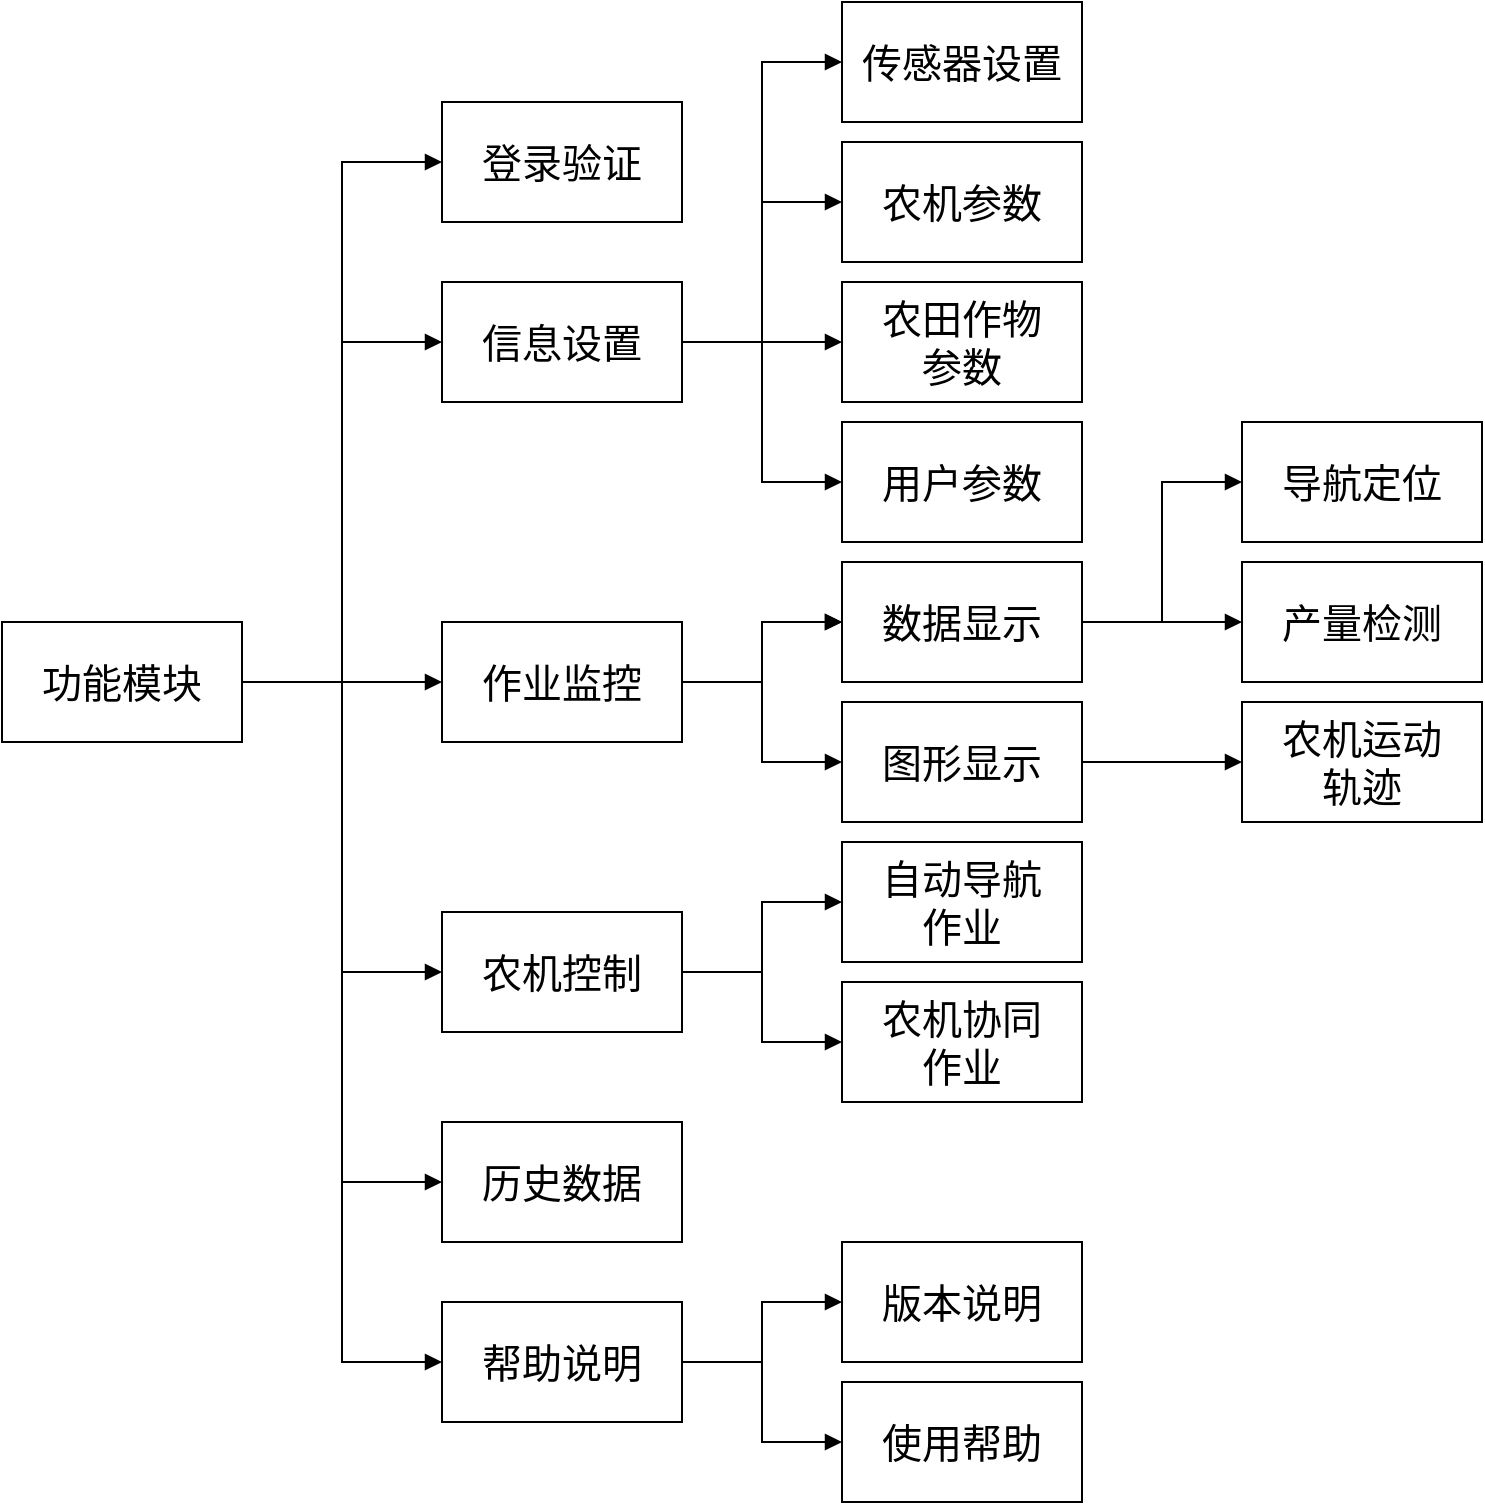 <mxfile version="24.4.7" type="github">
  <diagram name="第 1 页" id="ZpHPX6bWYg99c5vZ63_P">
    <mxGraphModel dx="1793" dy="945" grid="1" gridSize="10" guides="1" tooltips="1" connect="1" arrows="1" fold="1" page="1" pageScale="1" pageWidth="1654" pageHeight="1169" math="0" shadow="0">
      <root>
        <mxCell id="0" />
        <mxCell id="1" parent="0" />
        <mxCell id="z3YLw4hZwXDZroFDit46-4" value="" style="edgeStyle=orthogonalEdgeStyle;rounded=0;orthogonalLoop=1;jettySize=auto;html=1;endArrow=block;endFill=1;" edge="1" parent="1" source="z3YLw4hZwXDZroFDit46-1" target="z3YLw4hZwXDZroFDit46-3">
          <mxGeometry relative="1" as="geometry">
            <Array as="points">
              <mxPoint x="470" y="440" />
              <mxPoint x="470" y="180" />
            </Array>
          </mxGeometry>
        </mxCell>
        <mxCell id="z3YLw4hZwXDZroFDit46-41" style="edgeStyle=orthogonalEdgeStyle;rounded=0;orthogonalLoop=1;jettySize=auto;html=1;entryX=0;entryY=0.5;entryDx=0;entryDy=0;strokeColor=default;align=center;verticalAlign=middle;fontFamily=Helvetica;fontSize=11;fontColor=default;labelBackgroundColor=default;endArrow=block;endFill=1;" edge="1" parent="1" source="z3YLw4hZwXDZroFDit46-1" target="z3YLw4hZwXDZroFDit46-12">
          <mxGeometry relative="1" as="geometry" />
        </mxCell>
        <mxCell id="z3YLw4hZwXDZroFDit46-42" style="edgeStyle=orthogonalEdgeStyle;rounded=0;orthogonalLoop=1;jettySize=auto;html=1;entryX=0;entryY=0.5;entryDx=0;entryDy=0;strokeColor=default;align=center;verticalAlign=middle;fontFamily=Helvetica;fontSize=11;fontColor=default;labelBackgroundColor=default;endArrow=block;endFill=1;" edge="1" parent="1" source="z3YLw4hZwXDZroFDit46-1" target="z3YLw4hZwXDZroFDit46-6">
          <mxGeometry relative="1" as="geometry" />
        </mxCell>
        <mxCell id="z3YLw4hZwXDZroFDit46-45" style="edgeStyle=orthogonalEdgeStyle;rounded=0;orthogonalLoop=1;jettySize=auto;html=1;entryX=0;entryY=0.5;entryDx=0;entryDy=0;strokeColor=default;align=center;verticalAlign=middle;fontFamily=Helvetica;fontSize=11;fontColor=default;labelBackgroundColor=default;endArrow=block;endFill=1;" edge="1" parent="1" source="z3YLw4hZwXDZroFDit46-1" target="z3YLw4hZwXDZroFDit46-17">
          <mxGeometry relative="1" as="geometry" />
        </mxCell>
        <mxCell id="z3YLw4hZwXDZroFDit46-46" style="edgeStyle=orthogonalEdgeStyle;rounded=0;orthogonalLoop=1;jettySize=auto;html=1;entryX=0;entryY=0.5;entryDx=0;entryDy=0;strokeColor=default;align=center;verticalAlign=middle;fontFamily=Helvetica;fontSize=11;fontColor=default;labelBackgroundColor=default;endArrow=block;endFill=1;" edge="1" parent="1" source="z3YLw4hZwXDZroFDit46-1" target="z3YLw4hZwXDZroFDit46-31">
          <mxGeometry relative="1" as="geometry" />
        </mxCell>
        <mxCell id="z3YLw4hZwXDZroFDit46-52" style="edgeStyle=orthogonalEdgeStyle;rounded=0;orthogonalLoop=1;jettySize=auto;html=1;entryX=0;entryY=0.5;entryDx=0;entryDy=0;strokeColor=default;align=center;verticalAlign=middle;fontFamily=Helvetica;fontSize=11;fontColor=default;labelBackgroundColor=default;endArrow=block;endFill=1;" edge="1" parent="1" source="z3YLw4hZwXDZroFDit46-1" target="z3YLw4hZwXDZroFDit46-51">
          <mxGeometry relative="1" as="geometry" />
        </mxCell>
        <mxCell id="z3YLw4hZwXDZroFDit46-1" value="功能模块" style="whiteSpace=wrap;html=1;fontFamily=黑体;fontSize=20;" vertex="1" parent="1">
          <mxGeometry x="300" y="410" width="120" height="60" as="geometry" />
        </mxCell>
        <mxCell id="z3YLw4hZwXDZroFDit46-3" value="登录验证" style="whiteSpace=wrap;html=1;fontFamily=黑体;fontSize=20;" vertex="1" parent="1">
          <mxGeometry x="520" y="150" width="120" height="60" as="geometry" />
        </mxCell>
        <mxCell id="z3YLw4hZwXDZroFDit46-38" style="edgeStyle=orthogonalEdgeStyle;rounded=0;orthogonalLoop=1;jettySize=auto;html=1;entryX=0;entryY=0.5;entryDx=0;entryDy=0;strokeColor=default;align=center;verticalAlign=middle;fontFamily=Helvetica;fontSize=11;fontColor=default;labelBackgroundColor=default;endArrow=block;endFill=1;" edge="1" parent="1" source="z3YLw4hZwXDZroFDit46-6" target="z3YLw4hZwXDZroFDit46-7">
          <mxGeometry relative="1" as="geometry" />
        </mxCell>
        <mxCell id="z3YLw4hZwXDZroFDit46-39" style="edgeStyle=orthogonalEdgeStyle;rounded=0;orthogonalLoop=1;jettySize=auto;html=1;entryX=0;entryY=0.5;entryDx=0;entryDy=0;strokeColor=default;align=center;verticalAlign=middle;fontFamily=Helvetica;fontSize=11;fontColor=default;labelBackgroundColor=default;endArrow=block;endFill=1;" edge="1" parent="1" source="z3YLw4hZwXDZroFDit46-6" target="z3YLw4hZwXDZroFDit46-29">
          <mxGeometry relative="1" as="geometry" />
        </mxCell>
        <mxCell id="z3YLw4hZwXDZroFDit46-6" value="农机控制" style="whiteSpace=wrap;html=1;fontFamily=黑体;fontSize=20;" vertex="1" parent="1">
          <mxGeometry x="520" y="555" width="120" height="60" as="geometry" />
        </mxCell>
        <mxCell id="z3YLw4hZwXDZroFDit46-7" value="自动导航&lt;div&gt;作业&lt;/div&gt;" style="whiteSpace=wrap;html=1;fontFamily=黑体;fontSize=20;" vertex="1" parent="1">
          <mxGeometry x="720" y="520" width="120" height="60" as="geometry" />
        </mxCell>
        <mxCell id="z3YLw4hZwXDZroFDit46-14" value="" style="edgeStyle=orthogonalEdgeStyle;rounded=0;orthogonalLoop=1;jettySize=auto;html=1;strokeColor=default;align=center;verticalAlign=middle;fontFamily=Helvetica;fontSize=11;fontColor=default;labelBackgroundColor=default;endArrow=block;endFill=1;" edge="1" parent="1" source="z3YLw4hZwXDZroFDit46-12" target="z3YLw4hZwXDZroFDit46-13">
          <mxGeometry relative="1" as="geometry" />
        </mxCell>
        <mxCell id="z3YLw4hZwXDZroFDit46-15" value="" style="edgeStyle=orthogonalEdgeStyle;rounded=0;orthogonalLoop=1;jettySize=auto;html=1;strokeColor=default;align=center;verticalAlign=middle;fontFamily=Helvetica;fontSize=11;fontColor=default;labelBackgroundColor=default;endArrow=block;endFill=1;" edge="1" parent="1" source="z3YLw4hZwXDZroFDit46-12" target="z3YLw4hZwXDZroFDit46-13">
          <mxGeometry relative="1" as="geometry" />
        </mxCell>
        <mxCell id="z3YLw4hZwXDZroFDit46-24" style="edgeStyle=orthogonalEdgeStyle;rounded=0;orthogonalLoop=1;jettySize=auto;html=1;entryX=0;entryY=0.5;entryDx=0;entryDy=0;strokeColor=default;align=center;verticalAlign=middle;fontFamily=Helvetica;fontSize=11;fontColor=default;labelBackgroundColor=default;endArrow=block;endFill=1;" edge="1" parent="1" source="z3YLw4hZwXDZroFDit46-12" target="z3YLw4hZwXDZroFDit46-16">
          <mxGeometry relative="1" as="geometry" />
        </mxCell>
        <mxCell id="z3YLw4hZwXDZroFDit46-12" value="作业监控" style="whiteSpace=wrap;html=1;fontFamily=黑体;fontSize=20;" vertex="1" parent="1">
          <mxGeometry x="520" y="410" width="120" height="60" as="geometry" />
        </mxCell>
        <mxCell id="z3YLw4hZwXDZroFDit46-21" value="" style="edgeStyle=orthogonalEdgeStyle;rounded=0;orthogonalLoop=1;jettySize=auto;html=1;strokeColor=default;align=center;verticalAlign=middle;fontFamily=Helvetica;fontSize=11;fontColor=default;labelBackgroundColor=default;endArrow=block;endFill=1;" edge="1" parent="1" source="z3YLw4hZwXDZroFDit46-13" target="z3YLw4hZwXDZroFDit46-20">
          <mxGeometry relative="1" as="geometry" />
        </mxCell>
        <mxCell id="z3YLw4hZwXDZroFDit46-40" style="edgeStyle=orthogonalEdgeStyle;rounded=0;orthogonalLoop=1;jettySize=auto;html=1;entryX=0;entryY=0.5;entryDx=0;entryDy=0;strokeColor=default;align=center;verticalAlign=middle;fontFamily=Helvetica;fontSize=11;fontColor=default;labelBackgroundColor=default;endArrow=block;endFill=1;" edge="1" parent="1" source="z3YLw4hZwXDZroFDit46-13" target="z3YLw4hZwXDZroFDit46-25">
          <mxGeometry relative="1" as="geometry" />
        </mxCell>
        <mxCell id="z3YLw4hZwXDZroFDit46-13" value="数据显示" style="whiteSpace=wrap;html=1;fontFamily=黑体;fontSize=20;" vertex="1" parent="1">
          <mxGeometry x="720" y="380" width="120" height="60" as="geometry" />
        </mxCell>
        <mxCell id="z3YLw4hZwXDZroFDit46-23" value="" style="edgeStyle=orthogonalEdgeStyle;rounded=0;orthogonalLoop=1;jettySize=auto;html=1;strokeColor=default;align=center;verticalAlign=middle;fontFamily=Helvetica;fontSize=11;fontColor=default;labelBackgroundColor=default;endArrow=block;endFill=1;" edge="1" parent="1" source="z3YLw4hZwXDZroFDit46-16" target="z3YLw4hZwXDZroFDit46-22">
          <mxGeometry relative="1" as="geometry" />
        </mxCell>
        <mxCell id="z3YLw4hZwXDZroFDit46-16" value="图形显示" style="whiteSpace=wrap;html=1;fontFamily=黑体;fontSize=20;" vertex="1" parent="1">
          <mxGeometry x="720" y="450" width="120" height="60" as="geometry" />
        </mxCell>
        <mxCell id="z3YLw4hZwXDZroFDit46-19" style="edgeStyle=orthogonalEdgeStyle;rounded=0;orthogonalLoop=1;jettySize=auto;html=1;entryX=0;entryY=0.5;entryDx=0;entryDy=0;strokeColor=default;align=center;verticalAlign=middle;fontFamily=Helvetica;fontSize=11;fontColor=default;labelBackgroundColor=default;endArrow=block;endFill=1;" edge="1" parent="1" source="z3YLw4hZwXDZroFDit46-17" target="z3YLw4hZwXDZroFDit46-18">
          <mxGeometry relative="1" as="geometry" />
        </mxCell>
        <mxCell id="z3YLw4hZwXDZroFDit46-34" style="edgeStyle=orthogonalEdgeStyle;rounded=0;orthogonalLoop=1;jettySize=auto;html=1;entryX=0;entryY=0.5;entryDx=0;entryDy=0;strokeColor=default;align=center;verticalAlign=middle;fontFamily=Helvetica;fontSize=11;fontColor=default;labelBackgroundColor=default;endArrow=block;endFill=1;" edge="1" parent="1" source="z3YLw4hZwXDZroFDit46-17" target="z3YLw4hZwXDZroFDit46-27">
          <mxGeometry relative="1" as="geometry" />
        </mxCell>
        <mxCell id="z3YLw4hZwXDZroFDit46-35" style="edgeStyle=orthogonalEdgeStyle;rounded=0;orthogonalLoop=1;jettySize=auto;html=1;entryX=0;entryY=0.5;entryDx=0;entryDy=0;strokeColor=default;align=center;verticalAlign=middle;fontFamily=Helvetica;fontSize=11;fontColor=default;labelBackgroundColor=default;endArrow=block;endFill=1;" edge="1" parent="1" source="z3YLw4hZwXDZroFDit46-17" target="z3YLw4hZwXDZroFDit46-28">
          <mxGeometry relative="1" as="geometry" />
        </mxCell>
        <mxCell id="z3YLw4hZwXDZroFDit46-37" style="edgeStyle=orthogonalEdgeStyle;rounded=0;orthogonalLoop=1;jettySize=auto;html=1;entryX=0;entryY=0.5;entryDx=0;entryDy=0;strokeColor=default;align=center;verticalAlign=middle;fontFamily=Helvetica;fontSize=11;fontColor=default;labelBackgroundColor=default;endArrow=block;endFill=1;" edge="1" parent="1" source="z3YLw4hZwXDZroFDit46-17" target="z3YLw4hZwXDZroFDit46-36">
          <mxGeometry relative="1" as="geometry" />
        </mxCell>
        <mxCell id="z3YLw4hZwXDZroFDit46-17" value="信息设置" style="whiteSpace=wrap;html=1;fontFamily=黑体;fontSize=20;" vertex="1" parent="1">
          <mxGeometry x="520" y="240" width="120" height="60" as="geometry" />
        </mxCell>
        <mxCell id="z3YLw4hZwXDZroFDit46-18" value="农机参数" style="whiteSpace=wrap;html=1;fontFamily=黑体;fontSize=20;" vertex="1" parent="1">
          <mxGeometry x="720" y="170" width="120" height="60" as="geometry" />
        </mxCell>
        <mxCell id="z3YLw4hZwXDZroFDit46-20" value="产量检测" style="whiteSpace=wrap;html=1;fontFamily=黑体;fontSize=20;" vertex="1" parent="1">
          <mxGeometry x="920" y="380" width="120" height="60" as="geometry" />
        </mxCell>
        <mxCell id="z3YLw4hZwXDZroFDit46-22" value="农机运动&lt;br&gt;轨迹" style="whiteSpace=wrap;html=1;fontFamily=黑体;fontSize=20;" vertex="1" parent="1">
          <mxGeometry x="920" y="450" width="120" height="60" as="geometry" />
        </mxCell>
        <mxCell id="z3YLw4hZwXDZroFDit46-25" value="导航定位" style="whiteSpace=wrap;html=1;fontFamily=黑体;fontSize=20;fontColor=default;labelBackgroundColor=default;" vertex="1" parent="1">
          <mxGeometry x="920" y="310" width="120" height="60" as="geometry" />
        </mxCell>
        <mxCell id="z3YLw4hZwXDZroFDit46-27" value="农田作物&lt;div&gt;参数&lt;/div&gt;" style="whiteSpace=wrap;html=1;fontFamily=黑体;fontSize=20;" vertex="1" parent="1">
          <mxGeometry x="720" y="240" width="120" height="60" as="geometry" />
        </mxCell>
        <mxCell id="z3YLw4hZwXDZroFDit46-28" value="用户参数" style="whiteSpace=wrap;html=1;fontFamily=黑体;fontSize=20;" vertex="1" parent="1">
          <mxGeometry x="720" y="310" width="120" height="60" as="geometry" />
        </mxCell>
        <mxCell id="z3YLw4hZwXDZroFDit46-29" value="农机协同&lt;div&gt;作业&lt;/div&gt;" style="whiteSpace=wrap;html=1;fontFamily=黑体;fontSize=20;" vertex="1" parent="1">
          <mxGeometry x="720" y="590" width="120" height="60" as="geometry" />
        </mxCell>
        <mxCell id="z3YLw4hZwXDZroFDit46-49" style="edgeStyle=orthogonalEdgeStyle;rounded=0;orthogonalLoop=1;jettySize=auto;html=1;entryX=0;entryY=0.5;entryDx=0;entryDy=0;strokeColor=default;align=center;verticalAlign=middle;fontFamily=Helvetica;fontSize=11;fontColor=default;labelBackgroundColor=default;endArrow=block;endFill=1;" edge="1" parent="1" source="z3YLw4hZwXDZroFDit46-31" target="z3YLw4hZwXDZroFDit46-44">
          <mxGeometry relative="1" as="geometry" />
        </mxCell>
        <mxCell id="z3YLw4hZwXDZroFDit46-50" style="edgeStyle=orthogonalEdgeStyle;rounded=0;orthogonalLoop=1;jettySize=auto;html=1;entryX=0;entryY=0.5;entryDx=0;entryDy=0;strokeColor=default;align=center;verticalAlign=middle;fontFamily=Helvetica;fontSize=11;fontColor=default;labelBackgroundColor=default;endArrow=block;endFill=1;" edge="1" parent="1" source="z3YLw4hZwXDZroFDit46-31" target="z3YLw4hZwXDZroFDit46-47">
          <mxGeometry relative="1" as="geometry" />
        </mxCell>
        <mxCell id="z3YLw4hZwXDZroFDit46-31" value="帮助说明" style="whiteSpace=wrap;html=1;fontFamily=黑体;fontSize=20;" vertex="1" parent="1">
          <mxGeometry x="520" y="750" width="120" height="60" as="geometry" />
        </mxCell>
        <mxCell id="z3YLw4hZwXDZroFDit46-36" value="传感器设置" style="whiteSpace=wrap;html=1;fontFamily=黑体;fontSize=20;" vertex="1" parent="1">
          <mxGeometry x="720" y="100" width="120" height="60" as="geometry" />
        </mxCell>
        <mxCell id="z3YLw4hZwXDZroFDit46-44" value="版本说明" style="whiteSpace=wrap;html=1;fontFamily=黑体;fontSize=20;" vertex="1" parent="1">
          <mxGeometry x="720" y="720" width="120" height="60" as="geometry" />
        </mxCell>
        <mxCell id="z3YLw4hZwXDZroFDit46-47" value="使用帮助" style="whiteSpace=wrap;html=1;fontFamily=黑体;fontSize=20;" vertex="1" parent="1">
          <mxGeometry x="720" y="790" width="120" height="60" as="geometry" />
        </mxCell>
        <mxCell id="z3YLw4hZwXDZroFDit46-51" value="历史数据" style="whiteSpace=wrap;html=1;fontFamily=黑体;fontSize=20;" vertex="1" parent="1">
          <mxGeometry x="520" y="660" width="120" height="60" as="geometry" />
        </mxCell>
      </root>
    </mxGraphModel>
  </diagram>
</mxfile>
